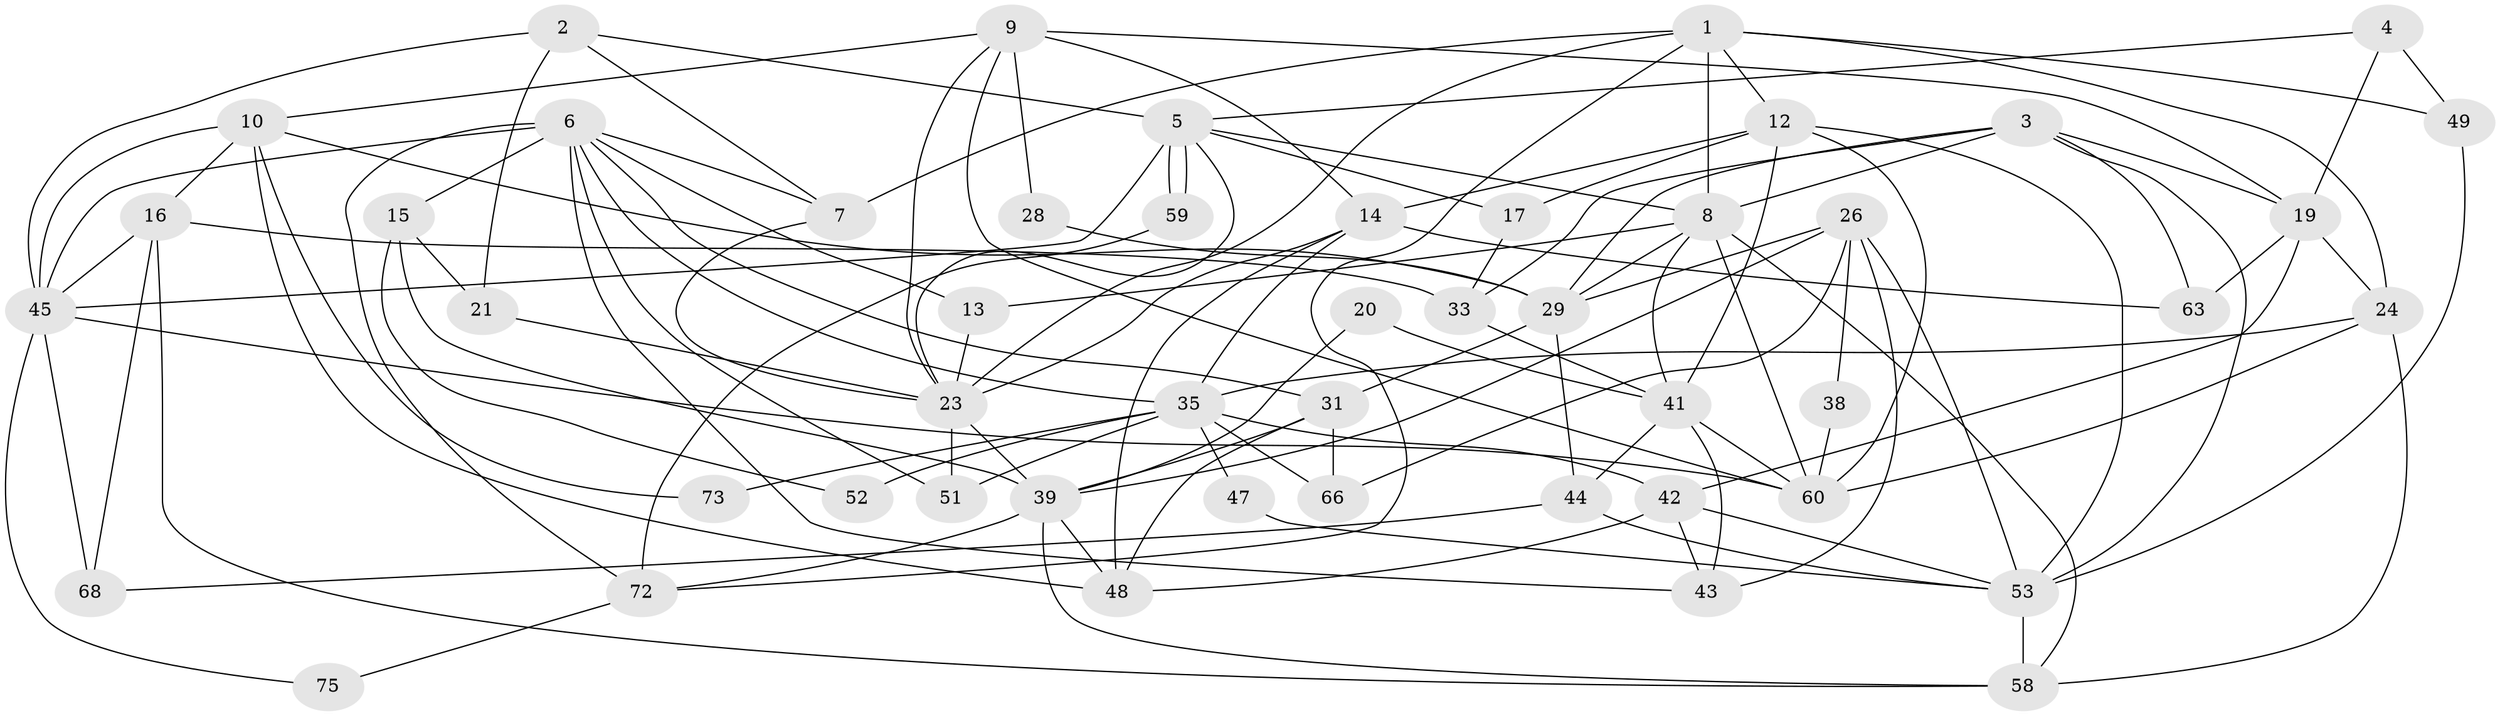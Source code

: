 // original degree distribution, {4: 0.2077922077922078, 5: 0.2077922077922078, 3: 0.2857142857142857, 7: 0.06493506493506493, 6: 0.06493506493506493, 2: 0.15584415584415584, 9: 0.012987012987012988}
// Generated by graph-tools (version 1.1) at 2025/42/03/06/25 10:42:01]
// undirected, 49 vertices, 120 edges
graph export_dot {
graph [start="1"]
  node [color=gray90,style=filled];
  1 [super="+62"];
  2;
  3 [super="+61"];
  4;
  5 [super="+40"];
  6 [super="+11"];
  7;
  8 [super="+37"];
  9;
  10 [super="+25"];
  12 [super="+64"];
  13 [super="+34"];
  14 [super="+18"];
  15;
  16;
  17;
  19 [super="+22"];
  20;
  21 [super="+36"];
  23 [super="+30"];
  24;
  26 [super="+27"];
  28 [super="+32"];
  29 [super="+46"];
  31 [super="+50"];
  33 [super="+56"];
  35 [super="+69"];
  38;
  39 [super="+54"];
  41 [super="+74"];
  42 [super="+70"];
  43 [super="+67"];
  44;
  45 [super="+71"];
  47;
  48 [super="+57"];
  49;
  51;
  52;
  53 [super="+55"];
  58 [super="+77"];
  59;
  60 [super="+65"];
  63;
  66;
  68;
  72 [super="+76"];
  73;
  75;
  1 -- 23;
  1 -- 24;
  1 -- 49;
  1 -- 7;
  1 -- 8;
  1 -- 12;
  1 -- 72;
  2 -- 7;
  2 -- 45;
  2 -- 5;
  2 -- 21;
  3 -- 53;
  3 -- 19;
  3 -- 63;
  3 -- 29;
  3 -- 33;
  3 -- 8;
  4 -- 49;
  4 -- 5;
  4 -- 19;
  5 -- 59;
  5 -- 59;
  5 -- 8;
  5 -- 45;
  5 -- 17;
  5 -- 23;
  6 -- 7;
  6 -- 51;
  6 -- 35;
  6 -- 43;
  6 -- 72;
  6 -- 31;
  6 -- 45;
  6 -- 15;
  6 -- 13;
  7 -- 23;
  8 -- 13;
  8 -- 60;
  8 -- 41;
  8 -- 58;
  8 -- 29;
  9 -- 23;
  9 -- 60;
  9 -- 10;
  9 -- 19;
  9 -- 28;
  9 -- 14;
  10 -- 16;
  10 -- 48;
  10 -- 73;
  10 -- 29;
  10 -- 45;
  12 -- 14;
  12 -- 60;
  12 -- 41;
  12 -- 17;
  12 -- 53;
  13 -- 23;
  14 -- 48;
  14 -- 23;
  14 -- 63;
  14 -- 35;
  15 -- 52;
  15 -- 39;
  15 -- 21;
  16 -- 68;
  16 -- 58;
  16 -- 33;
  16 -- 45;
  17 -- 33;
  19 -- 24;
  19 -- 63;
  19 -- 42;
  20 -- 39;
  20 -- 41;
  21 -- 23;
  23 -- 51;
  23 -- 39;
  24 -- 35;
  24 -- 58;
  24 -- 60;
  26 -- 39 [weight=2];
  26 -- 38;
  26 -- 53;
  26 -- 66;
  26 -- 29;
  26 -- 43;
  28 -- 29 [weight=2];
  29 -- 44;
  29 -- 31;
  31 -- 66;
  31 -- 39;
  31 -- 48;
  33 -- 41 [weight=2];
  35 -- 42 [weight=2];
  35 -- 47;
  35 -- 52;
  35 -- 66;
  35 -- 73;
  35 -- 51;
  38 -- 60;
  39 -- 48;
  39 -- 58;
  39 -- 72;
  41 -- 43;
  41 -- 60;
  41 -- 44;
  42 -- 43;
  42 -- 53;
  42 -- 48;
  44 -- 68;
  44 -- 53;
  45 -- 75;
  45 -- 68;
  45 -- 60;
  47 -- 53;
  49 -- 53;
  53 -- 58;
  59 -- 72;
  72 -- 75;
}
